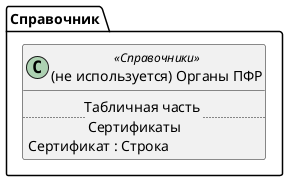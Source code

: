 ﻿@startuml УдалитьОрганыПФР
'!include templates.wsd
'..\include templates.wsd
class Справочник.УдалитьОрганыПФР as "(не используется) Органы ПФР" <<Справочники>>
{
..Табличная часть \n Сертификаты..
Сертификат : Строка
}
@enduml
